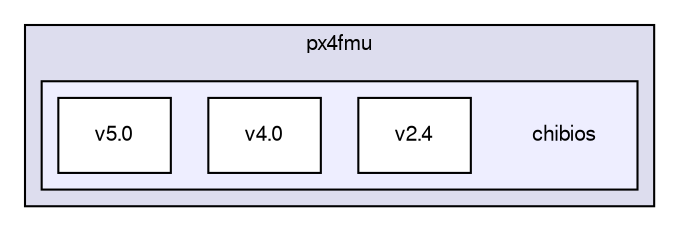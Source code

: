 digraph "sw/airborne/boards/px4fmu/chibios" {
  compound=true
  node [ fontsize="10", fontname="FreeSans"];
  edge [ labelfontsize="10", labelfontname="FreeSans"];
  subgraph clusterdir_a047bcdfdfeeaf1b1eee45d5b84ca8be {
    graph [ bgcolor="#ddddee", pencolor="black", label="px4fmu" fontname="FreeSans", fontsize="10", URL="dir_a047bcdfdfeeaf1b1eee45d5b84ca8be.html"]
  subgraph clusterdir_8f7644de6504f8dfc06338574588c3b1 {
    graph [ bgcolor="#eeeeff", pencolor="black", label="" URL="dir_8f7644de6504f8dfc06338574588c3b1.html"];
    dir_8f7644de6504f8dfc06338574588c3b1 [shape=plaintext label="chibios"];
    dir_d203236f4be2cf652e00bd06b46d0cdc [shape=box label="v2.4" color="black" fillcolor="white" style="filled" URL="dir_d203236f4be2cf652e00bd06b46d0cdc.html"];
    dir_d1a0996912fde68c928b05978f37c36b [shape=box label="v4.0" color="black" fillcolor="white" style="filled" URL="dir_d1a0996912fde68c928b05978f37c36b.html"];
    dir_2de08c0ea4a97629dd31f0c7e4813c98 [shape=box label="v5.0" color="black" fillcolor="white" style="filled" URL="dir_2de08c0ea4a97629dd31f0c7e4813c98.html"];
  }
  }
}
